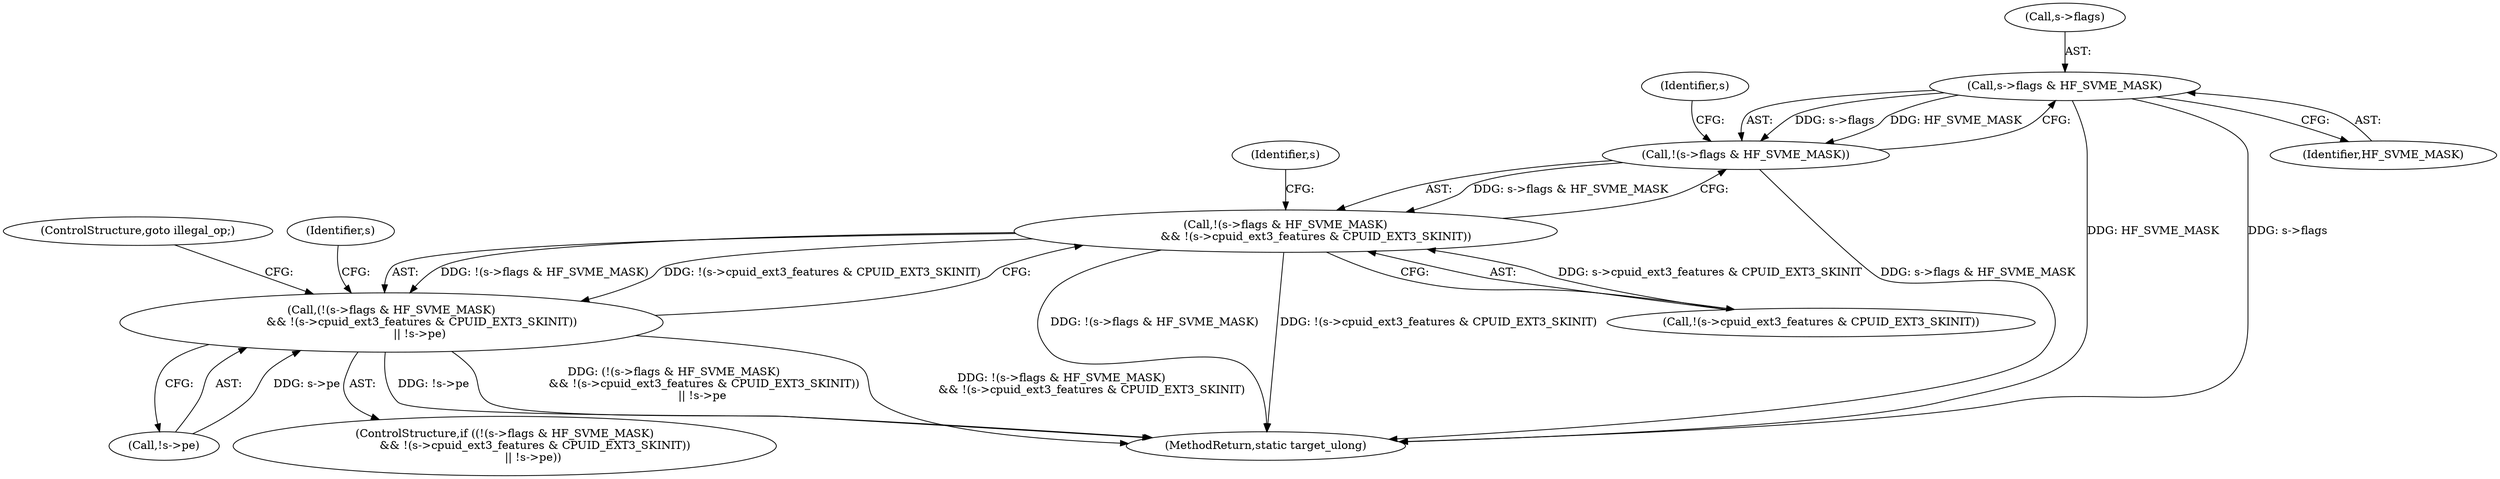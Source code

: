 digraph "0_qemu_30663fd26c0307e414622c7a8607fbc04f92ec14@pointer" {
"1009118" [label="(Call,s->flags & HF_SVME_MASK)"];
"1009117" [label="(Call,!(s->flags & HF_SVME_MASK))"];
"1009116" [label="(Call,!(s->flags & HF_SVME_MASK)\n                 && !(s->cpuid_ext3_features & CPUID_EXT3_SKINIT))"];
"1009115" [label="(Call,(!(s->flags & HF_SVME_MASK)\n                 && !(s->cpuid_ext3_features & CPUID_EXT3_SKINIT))\n                || !s->pe)"];
"1011840" [label="(MethodReturn,static target_ulong)"];
"1009118" [label="(Call,s->flags & HF_SVME_MASK)"];
"1009115" [label="(Call,(!(s->flags & HF_SVME_MASK)\n                 && !(s->cpuid_ext3_features & CPUID_EXT3_SKINIT))\n                || !s->pe)"];
"1009116" [label="(Call,!(s->flags & HF_SVME_MASK)\n                 && !(s->cpuid_ext3_features & CPUID_EXT3_SKINIT))"];
"1009129" [label="(Call,!s->pe)"];
"1009131" [label="(Identifier,s)"];
"1009119" [label="(Call,s->flags)"];
"1009126" [label="(Identifier,s)"];
"1009134" [label="(ControlStructure,goto illegal_op;)"];
"1009123" [label="(Call,!(s->cpuid_ext3_features & CPUID_EXT3_SKINIT))"];
"1009114" [label="(ControlStructure,if ((!(s->flags & HF_SVME_MASK)\n                 && !(s->cpuid_ext3_features & CPUID_EXT3_SKINIT))\n                || !s->pe))"];
"1009117" [label="(Call,!(s->flags & HF_SVME_MASK))"];
"1009122" [label="(Identifier,HF_SVME_MASK)"];
"1009136" [label="(Identifier,s)"];
"1009118" -> "1009117"  [label="AST: "];
"1009118" -> "1009122"  [label="CFG: "];
"1009119" -> "1009118"  [label="AST: "];
"1009122" -> "1009118"  [label="AST: "];
"1009117" -> "1009118"  [label="CFG: "];
"1009118" -> "1011840"  [label="DDG: HF_SVME_MASK"];
"1009118" -> "1011840"  [label="DDG: s->flags"];
"1009118" -> "1009117"  [label="DDG: s->flags"];
"1009118" -> "1009117"  [label="DDG: HF_SVME_MASK"];
"1009117" -> "1009116"  [label="AST: "];
"1009126" -> "1009117"  [label="CFG: "];
"1009116" -> "1009117"  [label="CFG: "];
"1009117" -> "1011840"  [label="DDG: s->flags & HF_SVME_MASK"];
"1009117" -> "1009116"  [label="DDG: s->flags & HF_SVME_MASK"];
"1009116" -> "1009115"  [label="AST: "];
"1009116" -> "1009123"  [label="CFG: "];
"1009123" -> "1009116"  [label="AST: "];
"1009131" -> "1009116"  [label="CFG: "];
"1009115" -> "1009116"  [label="CFG: "];
"1009116" -> "1011840"  [label="DDG: !(s->flags & HF_SVME_MASK)"];
"1009116" -> "1011840"  [label="DDG: !(s->cpuid_ext3_features & CPUID_EXT3_SKINIT)"];
"1009116" -> "1009115"  [label="DDG: !(s->flags & HF_SVME_MASK)"];
"1009116" -> "1009115"  [label="DDG: !(s->cpuid_ext3_features & CPUID_EXT3_SKINIT)"];
"1009123" -> "1009116"  [label="DDG: s->cpuid_ext3_features & CPUID_EXT3_SKINIT"];
"1009115" -> "1009114"  [label="AST: "];
"1009115" -> "1009129"  [label="CFG: "];
"1009129" -> "1009115"  [label="AST: "];
"1009134" -> "1009115"  [label="CFG: "];
"1009136" -> "1009115"  [label="CFG: "];
"1009115" -> "1011840"  [label="DDG: !s->pe"];
"1009115" -> "1011840"  [label="DDG: (!(s->flags & HF_SVME_MASK)\n                 && !(s->cpuid_ext3_features & CPUID_EXT3_SKINIT))\n                || !s->pe"];
"1009115" -> "1011840"  [label="DDG: !(s->flags & HF_SVME_MASK)\n                 && !(s->cpuid_ext3_features & CPUID_EXT3_SKINIT)"];
"1009129" -> "1009115"  [label="DDG: s->pe"];
}
